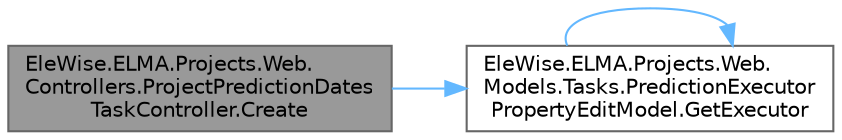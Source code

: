 digraph "EleWise.ELMA.Projects.Web.Controllers.ProjectPredictionDatesTaskController.Create"
{
 // LATEX_PDF_SIZE
  bgcolor="transparent";
  edge [fontname=Helvetica,fontsize=10,labelfontname=Helvetica,labelfontsize=10];
  node [fontname=Helvetica,fontsize=10,shape=box,height=0.2,width=0.4];
  rankdir="LR";
  Node1 [id="Node000001",label="EleWise.ELMA.Projects.Web.\lControllers.ProjectPredictionDates\lTaskController.Create",height=0.2,width=0.4,color="gray40", fillcolor="grey60", style="filled", fontcolor="black",tooltip="Генерация запросов прогноза сроков"];
  Node1 -> Node2 [id="edge1_Node000001_Node000002",color="steelblue1",style="solid",tooltip=" "];
  Node2 [id="Node000002",label="EleWise.ELMA.Projects.Web.\lModels.Tasks.PredictionExecutor\lPropertyEditModel.GetExecutor",height=0.2,width=0.4,color="grey40", fillcolor="white", style="filled",URL="$class_ele_wise_1_1_e_l_m_a_1_1_projects_1_1_web_1_1_models_1_1_tasks_1_1_prediction_executor_property_edit_model.html#aeebdc82e54a54e5180d9ef945675010d",tooltip=" "];
  Node2 -> Node2 [id="edge2_Node000002_Node000002",color="steelblue1",style="solid",tooltip=" "];
}
